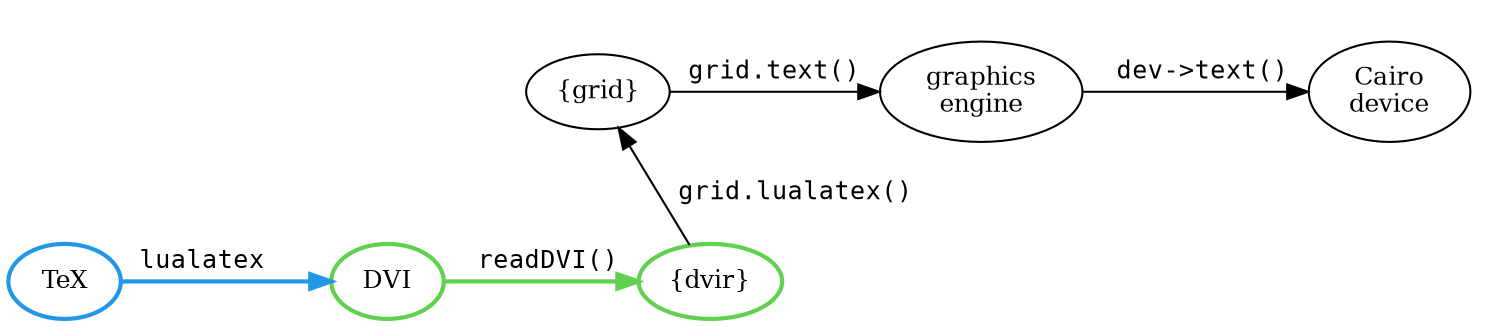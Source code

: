 
digraph G {

    node [style = filled; fillcolor = white,
          fontcolor = black, fontsize = 12 ];
    edge [fontcolor = black, fontname = courier, fontsize = 12 ];

    origin [label = "", style = invis];
    origin2 [label = "TeX",
             color = "#2297E6", penwidth = 2 ];
    glyphs [label = "DVI",
            color = "#61D04F", penwidth = 2 ];
    engine [label = "graphics\nengine"];
    device2 [label = "Cairo\ndevice"];
    grid [label = "{grid}"];
    shaper [label = "{dvir}",
            color = "#61D04F", penwidth = 2 ];

    subgraph clusterR {
        origin -> grid [style = invis];
        grid -> engine [label = "grid.text()", fontname = courier];
        engine -> device2 [label = " dev->text()", fontname = courier];
        color = none;

        { rank = same; origin; grid; engine; device2 }
    }

    origin -> origin2 [style = invis];
    origin2 -> glyphs [label = "lualatex   ", fontname = courier,
                       color = "#2297E6", penwidth = 2 ];
    glyphs -> shaper [label = " readDVI()", fontname = courier,
                      color = "#61D04F", penwidth = 2 ];
    shaper -> grid [label = " grid.lualatex()", fontname = courier];

    { rank = same; origin2; shaper; glyphs }
}
    